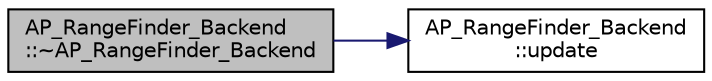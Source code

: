 digraph "AP_RangeFinder_Backend::~AP_RangeFinder_Backend"
{
 // INTERACTIVE_SVG=YES
  edge [fontname="Helvetica",fontsize="10",labelfontname="Helvetica",labelfontsize="10"];
  node [fontname="Helvetica",fontsize="10",shape=record];
  rankdir="LR";
  Node1 [label="AP_RangeFinder_Backend\l::~AP_RangeFinder_Backend",height=0.2,width=0.4,color="black", fillcolor="grey75", style="filled", fontcolor="black"];
  Node1 -> Node2 [color="midnightblue",fontsize="10",style="solid",fontname="Helvetica"];
  Node2 [label="AP_RangeFinder_Backend\l::update",height=0.2,width=0.4,color="black", fillcolor="white", style="filled",URL="$classAP__RangeFinder__Backend.html#a48e0e33158f03ccc0147fbe8a7b5d970"];
}
